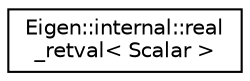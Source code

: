 digraph "Graphical Class Hierarchy"
{
  edge [fontname="Helvetica",fontsize="10",labelfontname="Helvetica",labelfontsize="10"];
  node [fontname="Helvetica",fontsize="10",shape=record];
  rankdir="LR";
  Node1 [label="Eigen::internal::real\l_retval\< Scalar \>",height=0.2,width=0.4,color="black", fillcolor="white", style="filled",URL="$struct_eigen_1_1internal_1_1real__retval.html"];
}
